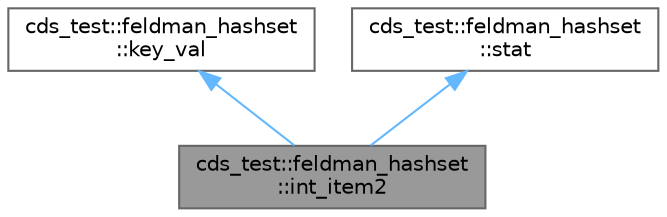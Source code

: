 digraph "cds_test::feldman_hashset::int_item2"
{
 // LATEX_PDF_SIZE
  bgcolor="transparent";
  edge [fontname=Helvetica,fontsize=10,labelfontname=Helvetica,labelfontsize=10];
  node [fontname=Helvetica,fontsize=10,shape=box,height=0.2,width=0.4];
  Node1 [id="Node000001",label="cds_test::feldman_hashset\l::int_item2",height=0.2,width=0.4,color="gray40", fillcolor="grey60", style="filled", fontcolor="black",tooltip=" "];
  Node2 -> Node1 [id="edge1_Node000001_Node000002",dir="back",color="steelblue1",style="solid",tooltip=" "];
  Node2 [id="Node000002",label="cds_test::feldman_hashset\l::key_val",height=0.2,width=0.4,color="gray40", fillcolor="white", style="filled",URL="$structcds__test_1_1feldman__hashset_1_1key__val.html",tooltip=" "];
  Node3 -> Node1 [id="edge2_Node000001_Node000003",dir="back",color="steelblue1",style="solid",tooltip=" "];
  Node3 [id="Node000003",label="cds_test::feldman_hashset\l::stat",height=0.2,width=0.4,color="gray40", fillcolor="white", style="filled",URL="$structcds__test_1_1feldman__hashset_1_1stat.html",tooltip=" "];
}
